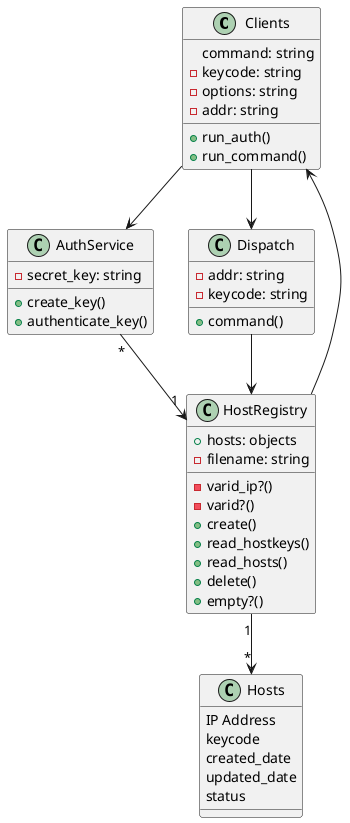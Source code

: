 @startuml

class Clients {
  command: string
  -keycode: string
  -options: string
  -addr: string
  +run_auth()
  +run_command()
}

class AuthService {
  -secret_key: string
  +create_key()
  +authenticate_key()
}

class Dispatch {
  -addr: string
  -keycode: string
  +command()
}

class HostRegistry {
  +hosts: objects
  -filename: string
  -varid_ip?()
  -varid?()
  +create()
  +read_hostkeys()
  +read_hosts()
  +delete()
  +empty?()
}

class Hosts {
  IP Address
  keycode
  created_date
  updated_date
  status
}

Clients --> Dispatch
Clients --> AuthService
AuthService "*" --> "1" HostRegistry
Dispatch --> HostRegistry
HostRegistry --> Clients
HostRegistry "1" --> "*" Hosts

@enduml
